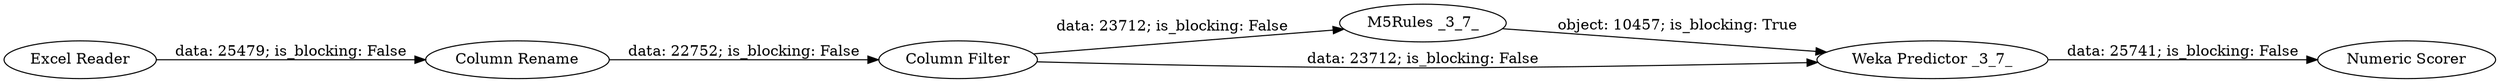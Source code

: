 digraph {
	"8155691927124803047_408" [label="Excel Reader"]
	"8155691927124803047_404" [label="Column Rename"]
	"8155691927124803047_407" [label="Numeric Scorer"]
	"8155691927124803047_405" [label="M5Rules _3_7_"]
	"8155691927124803047_406" [label="Weka Predictor _3_7_"]
	"8155691927124803047_397" [label="Column Filter"]
	"8155691927124803047_397" -> "8155691927124803047_406" [label="data: 23712; is_blocking: False"]
	"8155691927124803047_408" -> "8155691927124803047_404" [label="data: 25479; is_blocking: False"]
	"8155691927124803047_404" -> "8155691927124803047_397" [label="data: 22752; is_blocking: False"]
	"8155691927124803047_405" -> "8155691927124803047_406" [label="object: 10457; is_blocking: True"]
	"8155691927124803047_406" -> "8155691927124803047_407" [label="data: 25741; is_blocking: False"]
	"8155691927124803047_397" -> "8155691927124803047_405" [label="data: 23712; is_blocking: False"]
	rankdir=LR
}
